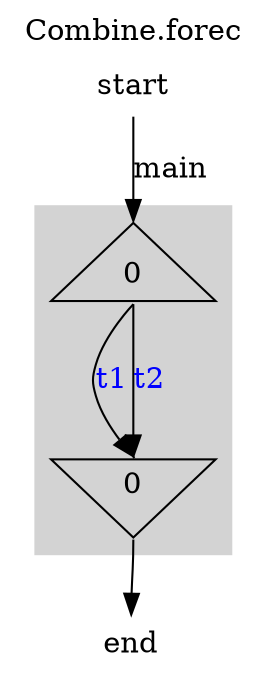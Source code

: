 digraph "Combine" {
	ordering = out

	labeljust = l
	node [shape = box, fixedsize = true, height = 0.7, width = 1.1]

	start [shape = plaintext, height = 0.4]

	start -> par0_0Start [label = main, headport = n, tailport = s, weight = 2]
	subgraph cluster_par0_0 {
		style = filled
		color = lightgrey

		par0_0Start [label = 0, shape = triangle]
		par0_0End [label = 0, shape = invtriangle]

		par0_0Start -> par0_0End [label = t1, fontcolor = blue, sametail = 0, samehead = 0, headport = n, tailport = s]

		par0_0Start -> par0_0End [label = t2, fontcolor = blue, sametail = 0, samehead = 0, headport = n, tailport = s]
	}
	{
		edge[style = invis]
	}
	par0_0End -> end [headport = n, tailport = s]

	end [shape = plaintext, height = 0.4]
	{
		edge[style = invis]
		start -> par0_0Start
		par0_0End -> end
	}
	label = "Combine.forec"
	labelloc = t
	labeljust = c
}
